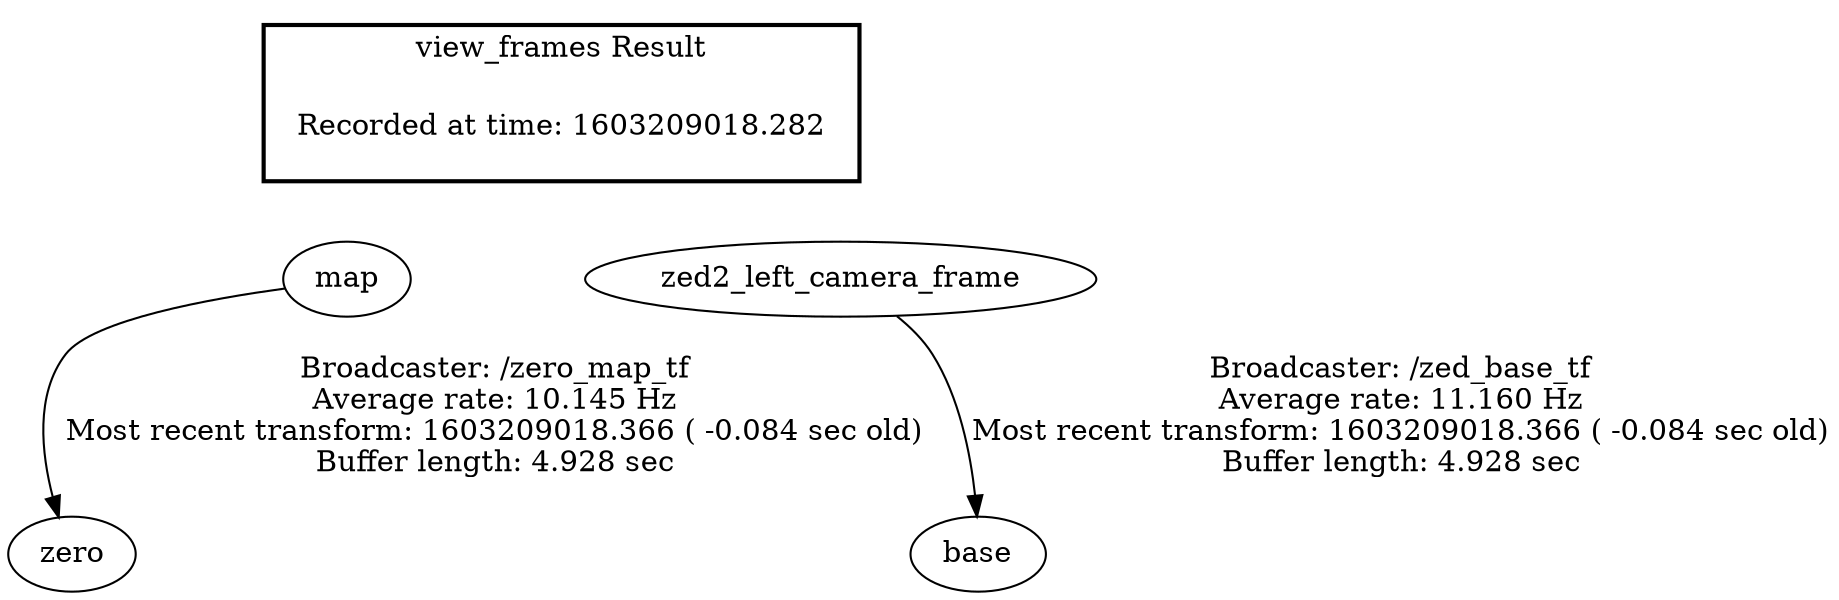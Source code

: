digraph G {
"map" -> "zero"[label="Broadcaster: /zero_map_tf\nAverage rate: 10.145 Hz\nMost recent transform: 1603209018.366 ( -0.084 sec old)\nBuffer length: 4.928 sec\n"];
"zed2_left_camera_frame" -> "base"[label="Broadcaster: /zed_base_tf\nAverage rate: 11.160 Hz\nMost recent transform: 1603209018.366 ( -0.084 sec old)\nBuffer length: 4.928 sec\n"];
edge [style=invis];
 subgraph cluster_legend { style=bold; color=black; label ="view_frames Result";
"Recorded at time: 1603209018.282"[ shape=plaintext ] ;
 }->"map";
edge [style=invis];
 subgraph cluster_legend { style=bold; color=black; label ="view_frames Result";
"Recorded at time: 1603209018.282"[ shape=plaintext ] ;
 }->"zed2_left_camera_frame";
}